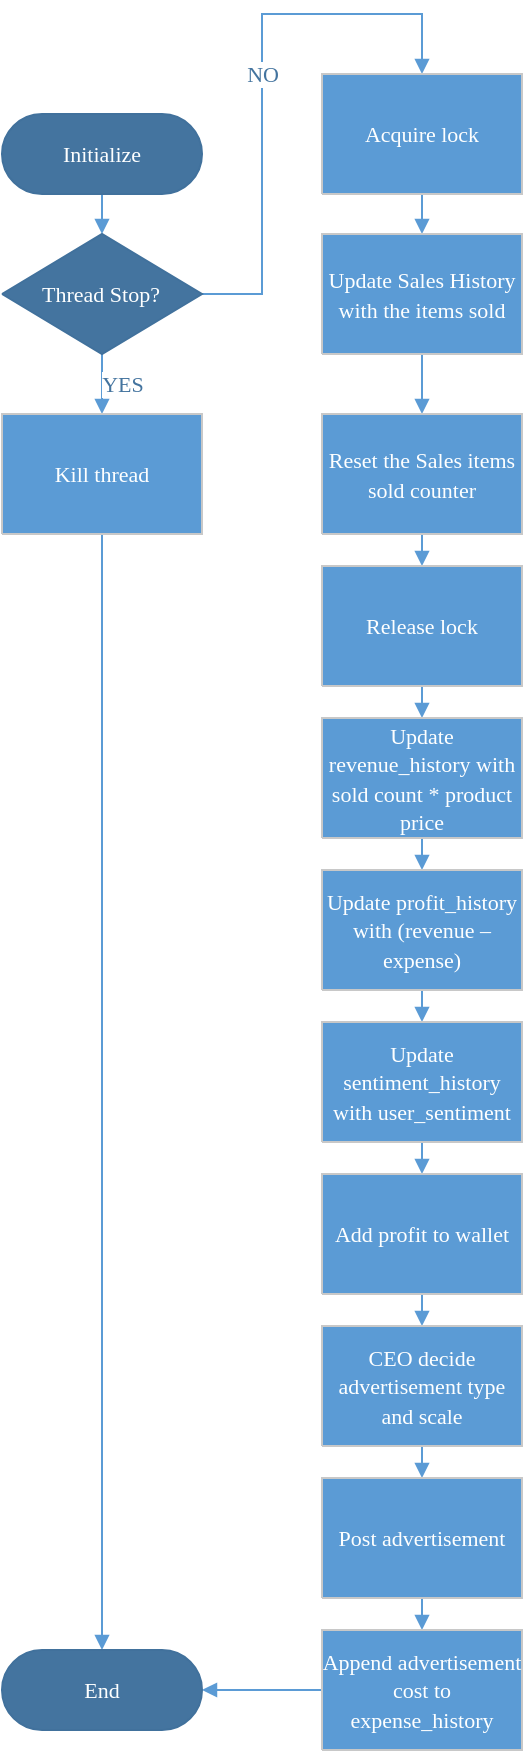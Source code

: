 <mxfile version="12.1.8" type="device" pages="5"><diagram name="Seller" id="Seller"><mxGraphModel dx="868" dy="433" grid="1" gridSize="10" guides="1" tooltips="1" connect="1" arrows="1" fold="1" page="1" pageScale="1" pageWidth="850" pageHeight="1100" math="0" shadow="0"><root><mxCell id="0"/><mxCell id="1" parent="0"/><mxCell id="19" style="vsdxID=113;edgeStyle=none;startArrow=none;endArrow=block;startSize=5;endSize=5;strokeColor=#5b9bd5;spacingTop=0;spacingBottom=0;spacingLeft=0;spacingRight=0;verticalAlign=middle;html=1;labelBackgroundColor=#ffffff;rounded=0;exitX=0.5;exitY=1;exitDx=0;exitDy=0;exitPerimeter=0;entryX=0.5;entryY=0;entryDx=0;entryDy=0;entryPerimeter=0;" parent="1" source="18" target="7" edge="1"><mxGeometry relative="1" as="geometry"><mxPoint x="10" as="offset"/><Array as="points"/></mxGeometry></mxCell><mxCell id="20" value="&lt;font style=&quot;font-size:11px;font-family:Calibri;color:#44749f;direction:ltr;letter-spacing:0px;line-height:120%;opacity:1&quot;&gt;YES&lt;br/&gt;&lt;/font&gt;" style="vsdxID=112;edgeStyle=none;startArrow=none;endArrow=block;startSize=5;endSize=5;strokeColor=#5b9bd5;spacingTop=0;spacingBottom=0;spacingLeft=0;spacingRight=0;verticalAlign=middle;html=1;labelBackgroundColor=#ffffff;rounded=0;align=center;exitX=0.5;exitY=1;exitDx=0;exitDy=0;exitPerimeter=0;entryX=0.5;entryY=0;entryDx=0;entryDy=0;entryPerimeter=0;" parent="1" source="3" target="18" edge="1"><mxGeometry relative="1" as="geometry"><mxPoint x="10" as="offset"/><Array as="points"/></mxGeometry></mxCell><mxCell id="21" value="&lt;font style=&quot;font-size:11px;font-family:Calibri;color:#44749f;direction:ltr;letter-spacing:0px;line-height:120%;opacity:1&quot;&gt;NO&lt;br/&gt;&lt;/font&gt;" style="vsdxID=110;edgeStyle=none;startArrow=none;endArrow=block;startSize=5;endSize=5;strokeColor=#5b9bd5;spacingTop=0;spacingBottom=0;spacingLeft=0;spacingRight=0;verticalAlign=middle;html=1;labelBackgroundColor=#ffffff;rounded=0;align=center;exitX=1;exitY=0.5;exitDx=0;exitDy=0;exitPerimeter=0;entryX=0.5;entryY=0;entryDx=0;entryDy=0;entryPerimeter=0;" parent="1" source="3" target="9" edge="1"><mxGeometry relative="1" as="geometry"><mxPoint as="offset"/><Array as="points"><mxPoint x="234" y="250"/><mxPoint x="234" y="110"/><mxPoint x="314" y="110"/></Array></mxGeometry></mxCell><mxCell id="22" style="vsdxID=108;edgeStyle=none;startArrow=none;endArrow=block;startSize=5;endSize=5;strokeColor=#5b9bd5;spacingTop=0;spacingBottom=0;spacingLeft=0;spacingRight=0;verticalAlign=middle;html=1;labelBackgroundColor=#ffffff;rounded=0;exitX=0;exitY=0.5;exitDx=0;exitDy=0;exitPerimeter=0;entryX=1;entryY=0.5;entryDx=0;entryDy=0;entryPerimeter=0;" parent="1" source="17" target="7" edge="1"><mxGeometry relative="1" as="geometry"><mxPoint as="offset"/><Array as="points"/></mxGeometry></mxCell><mxCell id="23" style="vsdxID=107;edgeStyle=none;startArrow=none;endArrow=block;startSize=5;endSize=5;strokeColor=#5b9bd5;spacingTop=0;spacingBottom=0;spacingLeft=0;spacingRight=0;verticalAlign=middle;html=1;labelBackgroundColor=#ffffff;rounded=0;exitX=0.5;exitY=1;exitDx=0;exitDy=0;exitPerimeter=0;entryX=0.5;entryY=0;entryDx=0;entryDy=0;entryPerimeter=0;" parent="1" source="9" target="6" edge="1"><mxGeometry relative="1" as="geometry"><mxPoint x="10" as="offset"/><Array as="points"/></mxGeometry></mxCell><mxCell id="24" style="vsdxID=106;edgeStyle=none;startArrow=none;endArrow=block;startSize=5;endSize=5;strokeColor=#5b9bd5;spacingTop=0;spacingBottom=0;spacingLeft=0;spacingRight=0;verticalAlign=middle;html=1;labelBackgroundColor=#ffffff;rounded=0;exitX=0.5;exitY=1;exitDx=0;exitDy=0;exitPerimeter=0;entryX=0.5;entryY=0;entryDx=0;entryDy=0;entryPerimeter=0;" parent="1" source="16" target="17" edge="1"><mxGeometry relative="1" as="geometry"><mxPoint x="10" as="offset"/><Array as="points"/></mxGeometry></mxCell><mxCell id="25" style="vsdxID=105;edgeStyle=none;startArrow=none;endArrow=block;startSize=5;endSize=5;strokeColor=#5b9bd5;spacingTop=0;spacingBottom=0;spacingLeft=0;spacingRight=0;verticalAlign=middle;html=1;labelBackgroundColor=#ffffff;rounded=0;exitX=0.5;exitY=1;exitDx=0;exitDy=0;exitPerimeter=0;entryX=0.5;entryY=0;entryDx=0;entryDy=0;entryPerimeter=0;" parent="1" source="15" target="16" edge="1"><mxGeometry relative="1" as="geometry"><mxPoint x="10" as="offset"/><Array as="points"/></mxGeometry></mxCell><mxCell id="26" style="vsdxID=104;edgeStyle=none;startArrow=none;endArrow=block;startSize=5;endSize=5;strokeColor=#5b9bd5;spacingTop=0;spacingBottom=0;spacingLeft=0;spacingRight=0;verticalAlign=middle;html=1;labelBackgroundColor=#ffffff;rounded=0;exitX=0.5;exitY=1;exitDx=0;exitDy=0;exitPerimeter=0;entryX=0.5;entryY=0;entryDx=0;entryDy=0;entryPerimeter=0;" parent="1" source="14" target="15" edge="1"><mxGeometry relative="1" as="geometry"><mxPoint x="10" as="offset"/><Array as="points"/></mxGeometry></mxCell><mxCell id="27" style="vsdxID=103;edgeStyle=none;startArrow=none;endArrow=block;startSize=5;endSize=5;strokeColor=#5b9bd5;spacingTop=0;spacingBottom=0;spacingLeft=0;spacingRight=0;verticalAlign=middle;html=1;labelBackgroundColor=#ffffff;rounded=0;exitX=0.5;exitY=1;exitDx=0;exitDy=0;exitPerimeter=0;entryX=0.5;entryY=0;entryDx=0;entryDy=0;entryPerimeter=0;" parent="1" source="13" target="14" edge="1"><mxGeometry relative="1" as="geometry"><mxPoint x="10" as="offset"/><Array as="points"/></mxGeometry></mxCell><mxCell id="28" style="vsdxID=102;edgeStyle=none;startArrow=none;endArrow=block;startSize=5;endSize=5;strokeColor=#5b9bd5;spacingTop=0;spacingBottom=0;spacingLeft=0;spacingRight=0;verticalAlign=middle;html=1;labelBackgroundColor=#ffffff;rounded=0;exitX=0.5;exitY=1;exitDx=0;exitDy=0;exitPerimeter=0;entryX=0.5;entryY=0;entryDx=0;entryDy=0;entryPerimeter=0;" parent="1" source="12" target="13" edge="1"><mxGeometry relative="1" as="geometry"><mxPoint x="10" as="offset"/><Array as="points"/></mxGeometry></mxCell><mxCell id="29" style="vsdxID=9;edgeStyle=none;startArrow=none;endArrow=block;startSize=5;endSize=5;strokeColor=#5b9bd5;spacingTop=0;spacingBottom=0;spacingLeft=0;spacingRight=0;verticalAlign=middle;html=1;labelBackgroundColor=#ffffff;rounded=0;exitX=0.5;exitY=1;exitDx=0;exitDy=0;exitPerimeter=0;entryX=0.5;entryY=0;entryDx=0;entryDy=0;entryPerimeter=0;" parent="1" source="5" target="3" edge="1"><mxGeometry relative="1" as="geometry"><mxPoint x="10" as="offset"/><Array as="points"/></mxGeometry></mxCell><mxCell id="30" style="vsdxID=11;edgeStyle=none;startArrow=none;endArrow=block;startSize=5;endSize=5;strokeColor=#5b9bd5;spacingTop=0;spacingBottom=0;spacingLeft=0;spacingRight=0;verticalAlign=middle;html=1;labelBackgroundColor=#ffffff;rounded=0;exitX=0.5;exitY=1;exitDx=0;exitDy=0;exitPerimeter=0;entryX=0.5;entryY=0;entryDx=0;entryDy=0;entryPerimeter=0;" parent="1" source="6" target="8" edge="1"><mxGeometry relative="1" as="geometry"><mxPoint x="10" as="offset"/><Array as="points"/></mxGeometry></mxCell><mxCell id="31" style="vsdxID=99;edgeStyle=none;startArrow=none;endArrow=block;startSize=5;endSize=5;strokeColor=#5b9bd5;spacingTop=0;spacingBottom=0;spacingLeft=0;spacingRight=0;verticalAlign=middle;html=1;labelBackgroundColor=#ffffff;rounded=0;exitX=0.5;exitY=1;exitDx=0;exitDy=0;exitPerimeter=0;entryX=0.5;entryY=0;entryDx=0;entryDy=0;entryPerimeter=0;" parent="1" source="8" target="10" edge="1"><mxGeometry relative="1" as="geometry"><mxPoint x="10" as="offset"/><Array as="points"/></mxGeometry></mxCell><mxCell id="32" style="vsdxID=100;edgeStyle=none;startArrow=none;endArrow=block;startSize=5;endSize=5;strokeColor=#5b9bd5;spacingTop=0;spacingBottom=0;spacingLeft=0;spacingRight=0;verticalAlign=middle;html=1;labelBackgroundColor=#ffffff;rounded=0;exitX=0.5;exitY=1;exitDx=0;exitDy=0;exitPerimeter=0;entryX=0.5;entryY=0;entryDx=0;entryDy=0;entryPerimeter=0;" parent="1" source="10" target="11" edge="1"><mxGeometry relative="1" as="geometry"><mxPoint x="10" as="offset"/><Array as="points"/></mxGeometry></mxCell><mxCell id="33" style="vsdxID=101;edgeStyle=none;startArrow=none;endArrow=block;startSize=5;endSize=5;strokeColor=#5b9bd5;spacingTop=0;spacingBottom=0;spacingLeft=0;spacingRight=0;verticalAlign=middle;html=1;labelBackgroundColor=#ffffff;rounded=0;exitX=0.5;exitY=1;exitDx=0;exitDy=0;exitPerimeter=0;entryX=0.5;entryY=0;entryDx=0;entryDy=0;entryPerimeter=0;" parent="1" source="11" target="12" edge="1"><mxGeometry relative="1" as="geometry"><mxPoint x="10" as="offset"/><Array as="points"/></mxGeometry></mxCell><mxCell id="2" value="Flowchart" parent="0"/><mxCell id="3" style="vsdxID=3;fillColor=#44749f;gradientColor=none;shape=stencil(UzV2Ls5ILEhVNTIoLinKz04tz0wpyVA1dlE1MsrMy0gtyiwBslSNXVWNndPyi1LTi/JL81Ig/IJEkEoQKze/DGRCBUSfAUiHkUElhGcK4bpBVOZk5iGpNEVVikeloQHZpsK0YlWLz1QgA+HFtMycHEgIIcujBwlQCBKcxq4A);strokeColor=#41719c;spacingTop=-1;spacingBottom=-1;spacingLeft=-1;spacingRight=-1;labelBackgroundColor=none;rounded=0;html=1;whiteSpace=wrap;" parent="2" vertex="1"><mxGeometry x="104" y="220" width="100" height="60" as="geometry"/></mxCell><mxCell id="4" value="&lt;font style=&quot;font-size:11px;font-family:Calibri;color:#feffff;direction:ltr;letter-spacing:0px;line-height:120%;opacity:1&quot;&gt;Thread Stop? &lt;br/&gt;&lt;/font&gt;" style="text;vsdxID=3;fillColor=none;gradientColor=none;strokeColor=none;spacingTop=-1;spacingBottom=-1;spacingLeft=-1;spacingRight=-1;labelBackgroundColor=none;rounded=0;html=1;whiteSpace=wrap;verticalAlign=middle;align=center;;html=1;" parent="3" vertex="1"><mxGeometry x="8.33" y="7.5" width="83.33" height="45" as="geometry"/></mxCell><mxCell id="5" value="&lt;font style=&quot;font-size:11px;font-family:Calibri;color:#feffff;direction:ltr;letter-spacing:0px;line-height:120%;opacity:1&quot;&gt;Initialize&lt;br/&gt;&lt;/font&gt;" style="verticalAlign=middle;align=center;vsdxID=4;fillColor=#44749f;gradientColor=none;shape=stencil(tVLRDsIgDPwaHkkQYuL7nP9BXLc1IiwF3fb3Qphxm9MHE996ves1R2Gq8K3ugEnhA7kL9FiFlqkjkxJtC4QhVkyVTBW1I2jI3WyVcaeTMlVXd08OQ56TIo1IMWa4ExmfstagnWkPX7WazpGjlS9N4v2Et62eJNcDek4u6IDOLjijqQEel/Da6GZB+R6ge2tvRpBbe38J8OHd/hIhFq/z1WhMvv6cX587tvJXUeUD);strokeColor=#41719c;spacingTop=-1;spacingBottom=-1;spacingLeft=-1;spacingRight=-1;labelBackgroundColor=none;rounded=0;html=1;whiteSpace=wrap;" parent="2" vertex="1"><mxGeometry x="104" y="160" width="100" height="40" as="geometry"/></mxCell><mxCell id="6" value="&lt;font style=&quot;font-size:11px;font-family:Calibri;color:#feffff;direction:ltr;letter-spacing:0px;line-height:120%;opacity:1&quot;&gt;Update Sales History with the items sold &lt;br/&gt;&lt;/font&gt;" style="verticalAlign=middle;align=center;vsdxID=7;fillColor=#5b9bd5;gradientColor=none;shape=stencil(nZBLDoAgDERP0z3SIyjew0SURgSD+Lu9kMZoXLhwN9O+tukAlrNpJg1SzDH4QW/URgNYgZTkjA4UkwJUgGXng+6DX1zLfmoymdXo17xh5zmRJ6Q42BWCfc2oJfdAr+Yv+AP9Cb7OJ3H/2JG1HNGz/84klThPVCc=);strokeColor=#c8c8c8;spacingTop=-1;spacingBottom=-1;spacingLeft=-1;spacingRight=-1;labelBackgroundColor=none;rounded=0;html=1;whiteSpace=wrap;" parent="2" vertex="1"><mxGeometry x="264" y="220" width="100" height="60" as="geometry"/></mxCell><mxCell id="7" value="&lt;font style=&quot;font-size:11px;font-family:Calibri;color:#feffff;direction:ltr;letter-spacing:0px;line-height:120%;opacity:1&quot;&gt;End&lt;br/&gt;&lt;/font&gt;" style="verticalAlign=middle;align=center;vsdxID=8;fillColor=#44749f;gradientColor=none;shape=stencil(tVLRDsIgDPwaHkkQYuL7nP9BXLc1IiwF3fb3Qphxm9MHE996ves1R2Gq8K3ugEnhA7kL9FiFlqkjkxJtC4QhVkyVTBW1I2jI3WyVcaeTMlVXd08OQ56TIo1IMWa4ExmfstagnWkPX7WazpGjlS9N4v2Et62eJNcDek4u6IDOLjijqQEel/Da6GZB+R6ge2tvRpBbe38J8OHd/hIhFq/z1WhMvv6cX587tvJXUeUD);strokeColor=#41719c;spacingTop=-1;spacingBottom=-1;spacingLeft=-1;spacingRight=-1;labelBackgroundColor=none;rounded=0;html=1;whiteSpace=wrap;" parent="2" vertex="1"><mxGeometry x="104" y="928" width="100" height="40" as="geometry"/></mxCell><mxCell id="8" value="&lt;font style=&quot;font-size:11px;font-family:Calibri;color:#feffff;direction:ltr;letter-spacing:0px;line-height:120%;opacity:1&quot;&gt;Reset the  Sales items sold counter&lt;br/&gt;&lt;/font&gt;" style="verticalAlign=middle;align=center;vsdxID=87;fillColor=#5b9bd5;gradientColor=none;shape=stencil(nZBLDoAgDERP0z3SIyjew0SURgSD+Lu9kMZoXLhwN9O+tukAlrNpJg1SzDH4QW/URgNYgZTkjA4UkwJUgGXng+6DX1zLfmoymdXo17xh5zmRJ6Q42BWCfc2oJfdAr+Yv+AP9Cb7OJ3H/2JG1HNGz/84klThPVCc=);strokeColor=#c8c8c8;spacingTop=-1;spacingBottom=-1;spacingLeft=-1;spacingRight=-1;labelBackgroundColor=none;rounded=0;html=1;whiteSpace=wrap;" parent="2" vertex="1"><mxGeometry x="264" y="310" width="100" height="60" as="geometry"/></mxCell><mxCell id="9" value="&lt;font style=&quot;font-size:11px;font-family:Calibri;color:#feffff;direction:ltr;letter-spacing:0px;line-height:120%;opacity:1&quot;&gt;Acquire lock&lt;br/&gt;&lt;/font&gt;" style="verticalAlign=middle;align=center;vsdxID=89;fillColor=#5b9bd5;gradientColor=none;shape=stencil(nZBLDoAgDERP0z3SIyjew0SURgSD+Lu9kMZoXLhwN9O+tukAlrNpJg1SzDH4QW/URgNYgZTkjA4UkwJUgGXng+6DX1zLfmoymdXo17xh5zmRJ6Q42BWCfc2oJfdAr+Yv+AP9Cb7OJ3H/2JG1HNGz/84klThPVCc=);strokeColor=#c8c8c8;spacingTop=-1;spacingBottom=-1;spacingLeft=-1;spacingRight=-1;labelBackgroundColor=none;rounded=0;html=1;whiteSpace=wrap;" parent="2" vertex="1"><mxGeometry x="264" y="140" width="100" height="60" as="geometry"/></mxCell><mxCell id="10" value="&lt;font style=&quot;font-size:11px;font-family:Calibri;color:#feffff;direction:ltr;letter-spacing:0px;line-height:120%;opacity:1&quot;&gt;Release lock&lt;br/&gt;&lt;/font&gt;" style="verticalAlign=middle;align=center;vsdxID=90;fillColor=#5b9bd5;gradientColor=none;shape=stencil(nZBLDoAgDERP0z3SIyjew0SURgSD+Lu9kMZoXLhwN9O+tukAlrNpJg1SzDH4QW/URgNYgZTkjA4UkwJUgGXng+6DX1zLfmoymdXo17xh5zmRJ6Q42BWCfc2oJfdAr+Yv+AP9Cb7OJ3H/2JG1HNGz/84klThPVCc=);strokeColor=#c8c8c8;spacingTop=-1;spacingBottom=-1;spacingLeft=-1;spacingRight=-1;labelBackgroundColor=none;rounded=0;html=1;whiteSpace=wrap;" parent="2" vertex="1"><mxGeometry x="264" y="386" width="100" height="60" as="geometry"/></mxCell><mxCell id="11" value="&lt;font style=&quot;font-size:11px;font-family:Calibri;color:#feffff;direction:ltr;letter-spacing:0px;line-height:120%;opacity:1&quot;&gt;Update revenue_history with sold count * product price&lt;br/&gt;&lt;/font&gt;" style="verticalAlign=middle;align=center;vsdxID=91;fillColor=#5b9bd5;gradientColor=none;shape=stencil(nZBLDoAgDERP0z3SIyjew0SURgSD+Lu9kMZoXLhwN9O+tukAlrNpJg1SzDH4QW/URgNYgZTkjA4UkwJUgGXng+6DX1zLfmoymdXo17xh5zmRJ6Q42BWCfc2oJfdAr+Yv+AP9Cb7OJ3H/2JG1HNGz/84klThPVCc=);strokeColor=#c8c8c8;spacingTop=-1;spacingBottom=-1;spacingLeft=-1;spacingRight=-1;labelBackgroundColor=none;rounded=0;html=1;whiteSpace=wrap;" parent="2" vertex="1"><mxGeometry x="264" y="462" width="100" height="60" as="geometry"/></mxCell><mxCell id="12" value="&lt;font style=&quot;font-size:11px;font-family:Calibri;color:#feffff;direction:ltr;letter-spacing:0px;line-height:120%;opacity:1&quot;&gt;Update profit_history with (revenue – expense)&lt;br/&gt;&lt;/font&gt;" style="verticalAlign=middle;align=center;vsdxID=92;fillColor=#5b9bd5;gradientColor=none;shape=stencil(nZBLDoAgDERP0z3SIyjew0SURgSD+Lu9kMZoXLhwN9O+tukAlrNpJg1SzDH4QW/URgNYgZTkjA4UkwJUgGXng+6DX1zLfmoymdXo17xh5zmRJ6Q42BWCfc2oJfdAr+Yv+AP9Cb7OJ3H/2JG1HNGz/84klThPVCc=);strokeColor=#c8c8c8;spacingTop=-1;spacingBottom=-1;spacingLeft=-1;spacingRight=-1;labelBackgroundColor=none;rounded=0;html=1;whiteSpace=wrap;" parent="2" vertex="1"><mxGeometry x="264" y="538" width="100" height="60" as="geometry"/></mxCell><mxCell id="13" value="&lt;font style=&quot;font-size:11px;font-family:Calibri;color:#feffff;direction:ltr;letter-spacing:0px;line-height:120%;opacity:1&quot;&gt;Update sentiment_history with user_sentiment&lt;br/&gt;&lt;/font&gt;" style="verticalAlign=middle;align=center;vsdxID=93;fillColor=#5b9bd5;gradientColor=none;shape=stencil(nZBLDoAgDERP0z3SIyjew0SURgSD+Lu9kMZoXLhwN9O+tukAlrNpJg1SzDH4QW/URgNYgZTkjA4UkwJUgGXng+6DX1zLfmoymdXo17xh5zmRJ6Q42BWCfc2oJfdAr+Yv+AP9Cb7OJ3H/2JG1HNGz/84klThPVCc=);strokeColor=#c8c8c8;spacingTop=-1;spacingBottom=-1;spacingLeft=-1;spacingRight=-1;labelBackgroundColor=none;rounded=0;html=1;whiteSpace=wrap;" parent="2" vertex="1"><mxGeometry x="264" y="614" width="100" height="60" as="geometry"/></mxCell><mxCell id="14" value="&lt;font style=&quot;font-size:11px;font-family:Calibri;color:#feffff;direction:ltr;letter-spacing:0px;line-height:120%;opacity:1&quot;&gt;Add profit to wallet&lt;br/&gt;&lt;/font&gt;" style="verticalAlign=middle;align=center;vsdxID=95;fillColor=#5b9bd5;gradientColor=none;shape=stencil(nZBLDoAgDERP0z3SIyjew0SURgSD+Lu9kMZoXLhwN9O+tukAlrNpJg1SzDH4QW/URgNYgZTkjA4UkwJUgGXng+6DX1zLfmoymdXo17xh5zmRJ6Q42BWCfc2oJfdAr+Yv+AP9Cb7OJ3H/2JG1HNGz/84klThPVCc=);strokeColor=#c8c8c8;spacingTop=-1;spacingBottom=-1;spacingLeft=-1;spacingRight=-1;labelBackgroundColor=none;rounded=0;html=1;whiteSpace=wrap;" parent="2" vertex="1"><mxGeometry x="264" y="690" width="100" height="60" as="geometry"/></mxCell><mxCell id="15" value="&lt;font style=&quot;font-size:11px;font-family:Calibri;color:#feffff;direction:ltr;letter-spacing:0px;line-height:120%;opacity:1&quot;&gt;CEO decide advertisement type and scale&lt;br/&gt;&lt;/font&gt;" style="verticalAlign=middle;align=center;vsdxID=96;fillColor=#5b9bd5;gradientColor=none;shape=stencil(nZBLDoAgDERP0z3SIyjew0SURgSD+Lu9kMZoXLhwN9O+tukAlrNpJg1SzDH4QW/URgNYgZTkjA4UkwJUgGXng+6DX1zLfmoymdXo17xh5zmRJ6Q42BWCfc2oJfdAr+Yv+AP9Cb7OJ3H/2JG1HNGz/84klThPVCc=);strokeColor=#c8c8c8;spacingTop=-1;spacingBottom=-1;spacingLeft=-1;spacingRight=-1;labelBackgroundColor=none;rounded=0;html=1;whiteSpace=wrap;" parent="2" vertex="1"><mxGeometry x="264" y="766" width="100" height="60" as="geometry"/></mxCell><mxCell id="16" value="&lt;font style=&quot;font-size:11px;font-family:Calibri;color:#feffff;direction:ltr;letter-spacing:0px;line-height:120%;opacity:1&quot;&gt;Post advertisement&lt;br/&gt;&lt;/font&gt;" style="verticalAlign=middle;align=center;vsdxID=97;fillColor=#5b9bd5;gradientColor=none;shape=stencil(nZBLDoAgDERP0z3SIyjew0SURgSD+Lu9kMZoXLhwN9O+tukAlrNpJg1SzDH4QW/URgNYgZTkjA4UkwJUgGXng+6DX1zLfmoymdXo17xh5zmRJ6Q42BWCfc2oJfdAr+Yv+AP9Cb7OJ3H/2JG1HNGz/84klThPVCc=);strokeColor=#c8c8c8;spacingTop=-1;spacingBottom=-1;spacingLeft=-1;spacingRight=-1;labelBackgroundColor=none;rounded=0;html=1;whiteSpace=wrap;" parent="2" vertex="1"><mxGeometry x="264" y="842" width="100" height="60" as="geometry"/></mxCell><mxCell id="17" value="&lt;font style=&quot;font-size:11px;font-family:Calibri;color:#feffff;direction:ltr;letter-spacing:0px;line-height:120%;opacity:1&quot;&gt;Append advertisement cost to expense_history&lt;br/&gt;&lt;/font&gt;" style="verticalAlign=middle;align=center;vsdxID=98;fillColor=#5b9bd5;gradientColor=none;shape=stencil(nZBLDoAgDERP0z3SIyjew0SURgSD+Lu9kMZoXLhwN9O+tukAlrNpJg1SzDH4QW/URgNYgZTkjA4UkwJUgGXng+6DX1zLfmoymdXo17xh5zmRJ6Q42BWCfc2oJfdAr+Yv+AP9Cb7OJ3H/2JG1HNGz/84klThPVCc=);strokeColor=#c8c8c8;spacingTop=-1;spacingBottom=-1;spacingLeft=-1;spacingRight=-1;labelBackgroundColor=none;rounded=0;html=1;whiteSpace=wrap;" parent="2" vertex="1"><mxGeometry x="264" y="918" width="100" height="60" as="geometry"/></mxCell><mxCell id="18" value="&lt;font style=&quot;font-size:11px;font-family:Calibri;color:#feffff;direction:ltr;letter-spacing:0px;line-height:120%;opacity:1&quot;&gt;Kill thread&lt;br/&gt;&lt;/font&gt;" style="verticalAlign=middle;align=center;vsdxID=111;fillColor=#5b9bd5;gradientColor=none;shape=stencil(nZBLDoAgDERP0z3SIyjew0SURgSD+Lu9kMZoXLhwN9O+tukAlrNpJg1SzDH4QW/URgNYgZTkjA4UkwJUgGXng+6DX1zLfmoymdXo17xh5zmRJ6Q42BWCfc2oJfdAr+Yv+AP9Cb7OJ3H/2JG1HNGz/84klThPVCc=);strokeColor=#c8c8c8;spacingTop=-1;spacingBottom=-1;spacingLeft=-1;spacingRight=-1;labelBackgroundColor=none;rounded=0;html=1;whiteSpace=wrap;" parent="2" vertex="1"><mxGeometry x="104" y="310" width="100" height="60" as="geometry"/></mxCell></root></mxGraphModel></diagram><diagram name="Subprocess" id="Subprocess"><mxGraphModel dx="868" dy="433" grid="1" gridSize="10" guides="1" tooltips="1" connect="1" arrows="1" fold="1" page="1" pageScale="1" pageWidth="850" pageHeight="1100" math="0" shadow="0"><root><mxCell id="0"/><mxCell id="1" parent="0"/><mxCell id="2" value="Flowchart" parent="0"/></root></mxGraphModel></diagram><diagram name="Customer" id="Customer"><mxGraphModel dx="868" dy="433" grid="1" gridSize="10" guides="1" tooltips="1" connect="1" arrows="1" fold="1" page="1" pageScale="1" pageWidth="850" pageHeight="1100" math="0" shadow="0"><root><mxCell id="0"/><mxCell id="1" parent="0"/><mxCell id="3" style="vsdxID=1;fillColor=#44749f;gradientColor=none;shape=stencil(UzV2Ls5ILEhVNTIoLinKz04tz0wpyVA1dlE1MsrMy0gtyiwBslSNXVWNndPyi1LTi/JL81Ig/IJEkEoQKze/DGRCBUSfAUiHkUElhGcK4bpBVOZk5iGpNEVVikeloQHZpsK0YlWLz1QgA+HFtMycHEgIIcujBwlQCBKcxq4A);strokeColor=#41719c;spacingTop=-1;spacingBottom=-1;spacingLeft=-1;spacingRight=-1;labelBackgroundColor=none;rounded=0;html=1;whiteSpace=wrap;" parent="1" vertex="1"><mxGeometry x="440" y="260" width="100" height="60" as="geometry"/></mxCell><mxCell id="4" value="&lt;font style=&quot;font-size:11px;font-family:Calibri;color:#feffff;direction:ltr;letter-spacing:0px;line-height:120%;opacity:1&quot;&gt;Thread Stop? &lt;br/&gt;&lt;/font&gt;" style="text;vsdxID=1;fillColor=none;gradientColor=none;strokeColor=none;spacingTop=-1;spacingBottom=-1;spacingLeft=-1;spacingRight=-1;labelBackgroundColor=none;rounded=0;html=1;whiteSpace=wrap;verticalAlign=middle;align=center;;html=1;" parent="3" vertex="1"><mxGeometry x="8.33" y="7.5" width="83.33" height="45" as="geometry"/></mxCell><mxCell id="5" value="&lt;font style=&quot;font-size:11px;font-family:Calibri;color:#feffff;direction:ltr;letter-spacing:0px;line-height:120%;opacity:1&quot;&gt;Initialize&lt;br/&gt;&lt;/font&gt;" style="verticalAlign=middle;align=center;vsdxID=2;fillColor=#44749f;gradientColor=none;shape=stencil(tVLRDsIgDPwaHkkQYuL7nP9BXLc1IiwF3fb3Qphxm9MHE996ves1R2Gq8K3ugEnhA7kL9FiFlqkjkxJtC4QhVkyVTBW1I2jI3WyVcaeTMlVXd08OQ56TIo1IMWa4ExmfstagnWkPX7WazpGjlS9N4v2Et62eJNcDek4u6IDOLjijqQEel/Da6GZB+R6ge2tvRpBbe38J8OHd/hIhFq/z1WhMvv6cX587tvJXUeUD);strokeColor=#41719c;spacingTop=-1;spacingBottom=-1;spacingLeft=-1;spacingRight=-1;labelBackgroundColor=none;rounded=0;html=1;whiteSpace=wrap;" parent="1" vertex="1"><mxGeometry x="440" y="112" width="100" height="40" as="geometry"/></mxCell><mxCell id="6" value="&lt;font style=&quot;font-size:11px;font-family:Calibri;color:#feffff;direction:ltr;letter-spacing:0px;line-height:120%;opacity:1&quot;&gt;GET LATEST 100 TWEETS FOR THAT PRODUCT&lt;br/&gt;&lt;/font&gt;" style="verticalAlign=middle;align=center;vsdxID=3;fillColor=#5b9bd5;gradientColor=none;shape=stencil(nZBLDoAgDERP0z3SIyjew0SURgSD+Lu9kMZoXLhwN9O+tukAlrNpJg1SzDH4QW/URgNYgZTkjA4UkwJUgGXng+6DX1zLfmoymdXo17xh5zmRJ6Q42BWCfc2oJfdAr+Yv+AP9Cb7OJ3H/2JG1HNGz/84klThPVCc=);strokeColor=#c8c8c8;spacingTop=-1;spacingBottom=-1;spacingLeft=-1;spacingRight=-1;labelBackgroundColor=none;rounded=0;html=1;whiteSpace=wrap;" parent="1" vertex="1"><mxGeometry x="621" y="440" width="138" height="82" as="geometry"/></mxCell><mxCell id="7" value="&lt;font style=&quot;font-size:11px;font-family:Calibri;color:#feffff;direction:ltr;letter-spacing:0px;line-height:120%;opacity:1&quot;&gt;End&lt;br/&gt;&lt;/font&gt;" style="verticalAlign=middle;align=center;vsdxID=4;fillColor=#44749f;gradientColor=none;shape=stencil(tVLRDsIgDPwaHkkQYuL7nP9BXLc1IiwF3fb3Qphxm9MHE996ves1R2Gq8K3ugEnhA7kL9FiFlqkjkxJtC4QhVkyVTBW1I2jI3WyVcaeTMlVXd08OQ56TIo1IMWa4ExmfstagnWkPX7WazpGjlS9N4v2Et62eJNcDek4u6IDOLjijqQEel/Da6GZB+R6ge2tvRpBbe38J8OHd/hIhFq/z1WhMvv6cX587tvJXUeUD);strokeColor=#41719c;spacingTop=-1;spacingBottom=-1;spacingLeft=-1;spacingRight=-1;labelBackgroundColor=none;rounded=0;html=1;whiteSpace=wrap;" parent="1" vertex="1"><mxGeometry x="440" y="2025" width="100" height="40" as="geometry"/></mxCell><mxCell id="8" value="&lt;font style=&quot;font-size:11px;font-family:Calibri;color:#feffff;direction:ltr;letter-spacing:0px;line-height:120%;opacity:1&quot;&gt;USER_SENTIMENT = 1&lt;br/&gt;&lt;/font&gt;" style="verticalAlign=middle;align=center;vsdxID=7;fillColor=#5b9bd5;gradientColor=none;shape=stencil(nZBLDoAgDERP0z3SIyjew0SURgSD+Lu9kMZoXLhwN9O+tukAlrNpJg1SzDH4QW/URgNYgZTkjA4UkwJUgGXng+6DX1zLfmoymdXo17xh5zmRJ6Q42BWCfc2oJfdAr+Yv+AP9Cb7OJ3H/2JG1HNGz/84klThPVCc=);strokeColor=#c8c8c8;spacingTop=-1;spacingBottom=-1;spacingLeft=-1;spacingRight=-1;labelBackgroundColor=none;rounded=0;html=1;whiteSpace=wrap;" parent="1" vertex="1"><mxGeometry x="625" y="658" width="130" height="60" as="geometry"/></mxCell><mxCell id="9" value="&lt;font style=&quot;font-size:11px;font-family:Calibri;color:#feffff;direction:ltr;letter-spacing:0px;line-height:120%;opacity:1&quot;&gt;Acquire lock&lt;br/&gt;&lt;/font&gt;" style="verticalAlign=middle;align=center;vsdxID=8;fillColor=#5b9bd5;gradientColor=none;shape=stencil(nZBLDoAgDERP0z3SIyjew0SURgSD+Lu9kMZoXLhwN9O+tukAlrNpJg1SzDH4QW/URgNYgZTkjA4UkwJUgGXng+6DX1zLfmoymdXo17xh5zmRJ6Q42BWCfc2oJfdAr+Yv+AP9Cb7OJ3H/2JG1HNGz/84klThPVCc=);strokeColor=#c8c8c8;spacingTop=-1;spacingBottom=-1;spacingLeft=-1;spacingRight=-1;labelBackgroundColor=none;rounded=0;html=1;whiteSpace=wrap;" parent="1" vertex="1"><mxGeometry x="640" y="260" width="100" height="60" as="geometry"/></mxCell><mxCell id="10" value="&lt;font style=&quot;font-size:11px;font-family:Calibri;color:#feffff;direction:ltr;letter-spacing:0px;line-height:120%;opacity:1&quot;&gt;Kill thread&lt;br/&gt;&lt;/font&gt;" style="verticalAlign=middle;align=center;vsdxID=27;fillColor=#5b9bd5;gradientColor=none;shape=stencil(nZBLDoAgDERP0z3SIyjew0SURgSD+Lu9kMZoXLhwN9O+tukAlrNpJg1SzDH4QW/URgNYgZTkjA4UkwJUgGXng+6DX1zLfmoymdXo17xh5zmRJ6Q42BWCfc2oJfdAr+Yv+AP9Cb7OJ3H/2JG1HNGz/84klThPVCc=);strokeColor=#c8c8c8;spacingTop=-1;spacingBottom=-1;spacingLeft=-1;spacingRight=-1;labelBackgroundColor=none;rounded=0;html=1;whiteSpace=wrap;" parent="1" vertex="1"><mxGeometry x="440" y="350" width="100" height="60" as="geometry"/></mxCell><mxCell id="11" style="vsdxID=31;fillColor=#44749f;gradientColor=none;shape=stencil(UzV2Ls5ILEhVNTIoLinKz04tz0wpyVA1dlE1MsrMy0gtyiwBslSNXVWNndPyi1LTi/JL81Ig/IJEkEoQKze/DGRCBUSfAUiHkUElhGcK4bpBVOZk5iGpNEVVikeloQHZpsK0YlWLz1QgA+HFtMycHEgIIcujBwlQCBKcxq4A);strokeColor=#41719c;spacingTop=-1;spacingBottom=-1;spacingLeft=-1;spacingRight=-1;labelBackgroundColor=none;rounded=0;html=1;whiteSpace=wrap;" parent="1" vertex="1"><mxGeometry x="613" y="763" width="154" height="60" as="geometry"/></mxCell><mxCell id="12" value="&lt;font style=&quot;font-size:11px;font-family:Calibri;color:#feffff;direction:ltr;letter-spacing:0px;line-height:120%;opacity:1&quot;&gt;USER_SENTIMENT&amp;gt;= USER_TOLERANCE&lt;br/&gt;&lt;/font&gt;" style="text;vsdxID=31;fillColor=none;gradientColor=none;strokeColor=none;spacingTop=-1;spacingBottom=-1;spacingLeft=-1;spacingRight=-1;labelBackgroundColor=none;rounded=0;html=1;whiteSpace=wrap;verticalAlign=middle;align=center;;html=1;" parent="11" vertex="1"><mxGeometry x="12.83" y="7.5" width="128.33" height="45" as="geometry"/></mxCell><mxCell id="13" style="vsdxID=32;fillColor=#44749f;gradientColor=none;shape=stencil(UzV2Ls5ILEhVNTIoLinKz04tz0wpyVA1dlE1MsrMy0gtyiwBslSNXVWNndPyi1LTi/JL81Ig/IJEkEoQKze/DGRCBUSfAUiHkUElhGcK4bpBVOZk5iGpNEVVikeloQHZpsK0YlWLz1QgA+HFtMycHEgIIcujBwlQCBKcxq4A);strokeColor=#41719c;spacingTop=-1;spacingBottom=-1;spacingLeft=-1;spacingRight=-1;labelBackgroundColor=none;rounded=0;html=1;whiteSpace=wrap;" parent="1" vertex="1"><mxGeometry x="600" y="886" width="179" height="77" as="geometry"/></mxCell><mxCell id="14" value="&lt;font style=&quot;font-size:11px;font-family:Calibri;color:#feffff;direction:ltr;letter-spacing:0px;line-height:120%;opacity:1&quot;&gt;PRODUCT IS IN OWNED SET&lt;/font&gt;&lt;font style=&quot;font-size:11px;font-family:Themed;color:#feffff;direction:ltr;letter-spacing:0px;line-height:120%;opacity:1&quot;&gt;&lt;br/&gt;&lt;/font&gt;" style="text;vsdxID=32;fillColor=none;gradientColor=none;strokeColor=none;spacingTop=-1;spacingBottom=-1;spacingLeft=-1;spacingRight=-1;labelBackgroundColor=none;rounded=0;html=1;whiteSpace=wrap;verticalAlign=middle;align=center;;html=1;" parent="13" vertex="1"><mxGeometry x="14.92" y="8.9" width="149.17" height="58.37" as="geometry"/></mxCell><mxCell id="15" style="vsdxID=39;fillColor=#44749f;gradientColor=none;shape=stencil(UzV2Ls5ILEhVNTIoLinKz04tz0wpyVA1dlE1MsrMy0gtyiwBslSNXVWNndPyi1LTi/JL81Ig/IJEkEoQKze/DGRCBUSfAUiHkUElhGcK4bpBVOZk5iGpNEVVikeloQHZpsK0YlWLz1QgA+HFtMycHEgIIcujBwlQCBKcxq4A);strokeColor=#41719c;spacingTop=-1;spacingBottom=-1;spacingLeft=-1;spacingRight=-1;labelBackgroundColor=none;rounded=0;html=1;whiteSpace=wrap;" parent="1" vertex="1"><mxGeometry x="640" y="552" width="100" height="60" as="geometry"/></mxCell><mxCell id="16" value="&lt;font style=&quot;font-size:11px;font-family:Calibri;color:#feffff;direction:ltr;letter-spacing:0px;line-height:120%;opacity:1&quot;&gt;NUMBER OF TWEETS == 0&lt;br/&gt;&lt;/font&gt;" style="text;vsdxID=39;fillColor=none;gradientColor=none;strokeColor=none;spacingTop=-1;spacingBottom=-1;spacingLeft=-1;spacingRight=-1;labelBackgroundColor=none;rounded=0;html=1;whiteSpace=wrap;verticalAlign=middle;align=center;;html=1;" parent="15" vertex="1"><mxGeometry x="8.33" y="7.5" width="83.33" height="45" as="geometry"/></mxCell><mxCell id="17" value="&lt;font style=&quot;font-size:11px;font-family:Calibri;color:#feffff;direction:ltr;letter-spacing:0px;line-height:120%;opacity:1&quot;&gt;USER_SENTIMENT= POSITIVE_TWEETS.MEAN&lt;br/&gt;&lt;/font&gt;" style="verticalAlign=middle;align=center;vsdxID=43;fillColor=#5b9bd5;gradientColor=none;shape=stencil(nZBLDoAgDERP0z3SIyjew0SURgSD+Lu9kMZoXLhwN9O+tukAlrNpJg1SzDH4QW/URgNYgZTkjA4UkwJUgGXng+6DX1zLfmoymdXo17xh5zmRJ6Q42BWCfc2oJfdAr+Yv+AP9Cb7OJ3H/2JG1HNGz/84klThPVCc=);strokeColor=#c8c8c8;spacingTop=-1;spacingBottom=-1;spacingLeft=-1;spacingRight=-1;labelBackgroundColor=none;rounded=0;html=1;whiteSpace=wrap;" parent="1" vertex="1"><mxGeometry x="800" y="552" width="100" height="60" as="geometry"/></mxCell><mxCell id="18" style="vsdxID=47;fillColor=#44749f;gradientColor=none;shape=stencil(UzV2Ls5ILEhVNTIoLinKz04tz0wpyVA1dlE1MsrMy0gtyiwBslSNXVWNndPyi1LTi/JL81Ig/IJEkEoQKze/DGRCBUSfAUiHkUElhGcK4bpBVOZk5iGpNEVVikeloQHZpsK0YlWLz1QgA+HFtMycHEgIIcujBwlQCBKcxq4A);strokeColor=#41719c;spacingTop=-1;spacingBottom=-1;spacingLeft=-1;spacingRight=-1;labelBackgroundColor=none;rounded=0;html=1;whiteSpace=wrap;" parent="1" vertex="1"><mxGeometry x="614" y="1027" width="152" height="91" as="geometry"/></mxCell><mxCell id="19" value="&lt;font style=&quot;font-size:11px;font-family:Calibri;color:#feffff;direction:ltr;letter-spacing:0px;line-height:120%;opacity:1&quot;&gt;RANDOM.RANDOM&amp;lt;0.2&lt;br/&gt;&lt;/font&gt;" style="text;vsdxID=47;fillColor=none;gradientColor=none;strokeColor=none;spacingTop=-1;spacingBottom=-1;spacingLeft=-1;spacingRight=-1;labelBackgroundColor=none;rounded=0;html=1;whiteSpace=wrap;verticalAlign=middle;align=center;;html=1;" parent="18" vertex="1"><mxGeometry x="12.67" y="11.2" width="126.67" height="68.4" as="geometry"/></mxCell><mxCell id="20" value="&lt;font style=&quot;font-size:11px;font-family:Calibri;color:#feffff;direction:ltr;letter-spacing:0px;line-height:120%;opacity:1&quot;&gt;BUY PRODUCT&lt;br/&gt;&lt;/font&gt;" style="verticalAlign=middle;align=center;vsdxID=49;fillColor=#5b9bd5;gradientColor=none;shape=stencil(nZBLDoAgDERP0z3SIyjew0SURgSD+Lu9kMZoXLhwN9O+tukAlrNpJg1SzDH4QW/URgNYgZTkjA4UkwJUgGXng+6DX1zLfmoymdXo17xh5zmRJ6Q42BWCfc2oJfdAr+Yv+AP9Cb7OJ3H/2JG1HNGz/84klThPVCc=);strokeColor=#c8c8c8;spacingTop=-1;spacingBottom=-1;spacingLeft=-1;spacingRight=-1;labelBackgroundColor=none;rounded=0;html=1;whiteSpace=wrap;" parent="1" vertex="1"><mxGeometry x="640" y="1179" width="100" height="60" as="geometry"/></mxCell><mxCell id="21" style="vsdxID=51;fillColor=#44749f;gradientColor=none;shape=stencil(UzV2Ls5ILEhVNTIoLinKz04tz0wpyVA1dlE1MsrMy0gtyiwBslSNXVWNndPyi1LTi/JL81Ig/IJEkEoQKze/DGRCBUSfAUiHkUElhGcK4bpBVOZk5iGpNEVVikeloQHZpsK0YlWLz1QgA+HFtMycHEgIIcujBwlQCBKcxq4A);strokeColor=#41719c;spacingTop=-1;spacingBottom=-1;spacingLeft=-1;spacingRight=-1;labelBackgroundColor=none;rounded=0;html=1;whiteSpace=wrap;" parent="1" vertex="1"><mxGeometry x="792" y="1026" width="154" height="92" as="geometry"/></mxCell><mxCell id="22" value="&lt;font style=&quot;font-size:11px;font-family:Calibri;color:#feffff;direction:ltr;letter-spacing:0px;line-height:120%;opacity:1&quot;&gt;RANDOM.RANDOM&amp;lt;0.01&lt;/font&gt;&lt;font style=&quot;font-size:11px;font-family:Themed;color:#feffff;direction:ltr;letter-spacing:0px;line-height:120%;opacity:1&quot;&gt;&lt;br/&gt;&lt;/font&gt;" style="text;vsdxID=51;fillColor=none;gradientColor=none;strokeColor=none;spacingTop=-1;spacingBottom=-1;spacingLeft=-1;spacingRight=-1;labelBackgroundColor=none;rounded=0;html=1;whiteSpace=wrap;verticalAlign=middle;align=center;;html=1;" parent="21" vertex="1"><mxGeometry x="12.83" y="11.15" width="128.33" height="69.3" as="geometry"/></mxCell><mxCell id="23" value="&lt;font style=&quot;font-size:11px;font-family:Calibri;color:#feffff;direction:ltr;letter-spacing:0px;line-height:120%;opacity:1&quot;&gt;CLEAR AD_SPACE&lt;br/&gt;&lt;/font&gt;" style="verticalAlign=middle;align=center;vsdxID=60;fillColor=#5b9bd5;gradientColor=none;shape=stencil(nZBLDoAgDERP0z3SIyjew0SURgSD+Lu9kMZoXLhwN9O+tukAlrNpJg1SzDH4QW/URgNYgZTkjA4UkwJUgGXng+6DX1zLfmoymdXo17xh5zmRJ6Q42BWCfc2oJfdAr+Yv+AP9Cb7OJ3H/2JG1HNGz/84klThPVCc=);strokeColor=#c8c8c8;spacingTop=-1;spacingBottom=-1;spacingLeft=-1;spacingRight=-1;labelBackgroundColor=none;rounded=0;html=1;whiteSpace=wrap;" parent="1" vertex="1"><mxGeometry x="640" y="1276" width="100" height="60" as="geometry"/></mxCell><mxCell id="24" style="vsdxID=64;fillColor=#44749f;gradientColor=none;shape=stencil(UzV2Ls5ILEhVNTIoLinKz04tz0wpyVA1dlE1MsrMy0gtyiwBslSNXVWNndPyi1LTi/JL81Ig/IJEkEoQKze/DGRCBUSfAUiHkUElhGcK4bpBVOZk5iGpNEVVikeloQHZpsK0YlWLz1QgA+HFtMycHEgIIcujBwlQCBKcxq4A);strokeColor=#41719c;spacingTop=-1;spacingBottom=-1;spacingLeft=-1;spacingRight=-1;labelBackgroundColor=none;rounded=0;html=1;whiteSpace=wrap;" parent="1" vertex="1"><mxGeometry x="621" y="1373" width="144" height="86" as="geometry"/></mxCell><mxCell id="25" value="&lt;font style=&quot;font-size:11px;font-family:Calibri;color:#feffff;direction:ltr;letter-spacing:0px;line-height:120%;opacity:1&quot;&gt;RANDOM.RANDOM&amp;lt;0.5&lt;br/&gt;&lt;/font&gt;" style="text;vsdxID=64;fillColor=none;gradientColor=none;strokeColor=none;spacingTop=-1;spacingBottom=-1;spacingLeft=-1;spacingRight=-1;labelBackgroundColor=none;rounded=0;html=1;whiteSpace=wrap;verticalAlign=middle;align=center;;html=1;" parent="24" vertex="1"><mxGeometry x="12" y="10.4" width="120" height="64.8" as="geometry"/></mxCell><mxCell id="26" style="vsdxID=66;fillColor=#44749f;gradientColor=none;shape=stencil(UzV2Ls5ILEhVNTIoLinKz04tz0wpyVA1dlE1MsrMy0gtyiwBslSNXVWNndPyi1LTi/JL81Ig/IJEkEoQKze/DGRCBUSfAUiHkUElhGcK4bpBVOZk5iGpNEVVikeloQHZpsK0YlWLz1QgA+HFtMycHEgIIcujBwlQCBKcxq4A);strokeColor=#41719c;spacingTop=-1;spacingBottom=-1;spacingLeft=-1;spacingRight=-1;labelBackgroundColor=none;rounded=0;html=1;whiteSpace=wrap;" parent="1" vertex="1"><mxGeometry x="621" y="1524" width="150" height="96" as="geometry"/></mxCell><mxCell id="27" value="&lt;font style=&quot;font-size:11px;font-family:Calibri;color:#feffff;direction:ltr;letter-spacing:0px;line-height:120%;opacity:1&quot;&gt;OWNED_PRODUCTS SET LENGTH&amp;gt;0&lt;br/&gt;&lt;/font&gt;" style="text;vsdxID=66;fillColor=none;gradientColor=none;strokeColor=none;spacingTop=-1;spacingBottom=-1;spacingLeft=-1;spacingRight=-1;labelBackgroundColor=none;rounded=0;html=1;whiteSpace=wrap;verticalAlign=middle;align=center;;html=1;" parent="26" vertex="1"><mxGeometry x="12.5" y="12" width="125" height="72" as="geometry"/></mxCell><mxCell id="28" value="&lt;font style=&quot;font-size:11px;font-family:Calibri;color:#feffff;direction:ltr;letter-spacing:0px;line-height:120%;opacity:1&quot;&gt;RANDOMLY CHOOSE A PRODUCT FROM OWNED_PRODUCTS SET&lt;br/&gt;&lt;/font&gt;" style="verticalAlign=middle;align=center;vsdxID=68;fillColor=#5b9bd5;gradientColor=none;shape=stencil(nZBLDoAgDERP0z3SIyjew0SURgSD+Lu9kMZoXLhwN9O+tukAlrNpJg1SzDH4QW/URgNYgZTkjA4UkwJUgGXng+6DX1zLfmoymdXo17xh5zmRJ6Q42BWCfc2oJfdAr+Yv+AP9Cb7OJ3H/2JG1HNGz/84klThPVCc=);strokeColor=#c8c8c8;spacingTop=-1;spacingBottom=-1;spacingLeft=-1;spacingRight=-1;labelBackgroundColor=none;rounded=0;html=1;whiteSpace=wrap;" parent="1" vertex="1"><mxGeometry x="640" y="1658" width="100" height="76" as="geometry"/></mxCell><mxCell id="29" style="vsdxID=70;fillColor=#44749f;gradientColor=none;shape=stencil(UzV2Ls5ILEhVNTIoLinKz04tz0wpyVA1dlE1MsrMy0gtyiwBslSNXVWNndPyi1LTi/JL81Ig/IJEkEoQKze/DGRCBUSfAUiHkUElhGcK4bpBVOZk5iGpNEVVikeloQHZpsK0YlWLz1QgA+HFtMycHEgIIcujBwlQCBKcxq4A);strokeColor=#41719c;spacingTop=-1;spacingBottom=-1;spacingLeft=-1;spacingRight=-1;labelBackgroundColor=none;rounded=0;html=1;whiteSpace=wrap;" parent="1" vertex="1"><mxGeometry x="630" y="1760" width="120" height="76" as="geometry"/></mxCell><mxCell id="30" value="&lt;font style=&quot;font-size:11px;font-family:Calibri;color:#feffff;direction:ltr;letter-spacing:0px;line-height:120%;opacity:1&quot;&gt;USER_TOLERANCE&amp;lt;PRODUCT_QUALITY&lt;br/&gt;&lt;/font&gt;" style="text;vsdxID=70;fillColor=none;gradientColor=none;strokeColor=none;spacingTop=-1;spacingBottom=-1;spacingLeft=-1;spacingRight=-1;labelBackgroundColor=none;rounded=0;html=1;whiteSpace=wrap;verticalAlign=middle;align=center;;html=1;" parent="29" vertex="1"><mxGeometry x="10" y="8.8" width="100" height="57.6" as="geometry"/></mxCell><mxCell id="31" value="&lt;font style=&quot;font-size:11px;font-family:Calibri;color:#feffff;direction:ltr;letter-spacing:0px;line-height:120%;opacity:1&quot;&gt;ASSIGN NEGATIVE SENTIMENT &lt;br/&gt;&lt;/font&gt;" style="verticalAlign=middle;align=center;vsdxID=72;fillColor=#5b9bd5;gradientColor=none;shape=stencil(nZBLDoAgDERP0z3SIyjew0SURgSD+Lu9kMZoXLhwN9O+tukAlrNpJg1SzDH4QW/URgNYgZTkjA4UkwJUgGXng+6DX1zLfmoymdXo17xh5zmRJ6Q42BWCfc2oJfdAr+Yv+AP9Cb7OJ3H/2JG1HNGz/84klThPVCc=);strokeColor=#c8c8c8;spacingTop=-1;spacingBottom=-1;spacingLeft=-1;spacingRight=-1;labelBackgroundColor=none;rounded=0;html=1;whiteSpace=wrap;" parent="1" vertex="1"><mxGeometry x="640" y="1896" width="100" height="60" as="geometry"/></mxCell><mxCell id="32" value="&lt;font style=&quot;font-size:11px;font-family:Calibri;color:#feffff;direction:ltr;letter-spacing:0px;line-height:120%;opacity:1&quot;&gt;ASSIGN POSITIVE SENTIMENT&lt;/font&gt;&lt;font style=&quot;font-size:11px;font-family:Themed;color:#feffff;direction:ltr;letter-spacing:0px;line-height:120%;opacity:1&quot;&gt;&lt;br/&gt;&lt;/font&gt;" style="verticalAlign=middle;align=center;vsdxID=74;fillColor=#5b9bd5;gradientColor=none;shape=stencil(nZBLDoAgDERP0z3SIyjew0SURgSD+Lu9kMZoXLhwN9O+tukAlrNpJg1SzDH4QW/URgNYgZTkjA4UkwJUgGXng+6DX1zLfmoymdXo17xh5zmRJ6Q42BWCfc2oJfdAr+Yv+AP9Cb7OJ3H/2JG1HNGz/84klThPVCc=);strokeColor=#c8c8c8;spacingTop=-1;spacingBottom=-1;spacingLeft=-1;spacingRight=-1;labelBackgroundColor=none;rounded=0;html=1;whiteSpace=wrap;" parent="1" vertex="1"><mxGeometry x="790" y="1768" width="100" height="60" as="geometry"/></mxCell><mxCell id="33" value="&lt;font style=&quot;font-size:11px;font-family:Calibri;color:#feffff;direction:ltr;letter-spacing:0px;line-height:120%;opacity:1&quot;&gt;RELEASE LOCK&lt;br/&gt;&lt;/font&gt;" style="verticalAlign=middle;align=center;vsdxID=77;fillColor=#5b9bd5;gradientColor=none;shape=stencil(nZBLDoAgDERP0z3SIyjew0SURgSD+Lu9kMZoXLhwN9O+tukAlrNpJg1SzDH4QW/URgNYgZTkjA4UkwJUgGXng+6DX1zLfmoymdXo17xh5zmRJ6Q42BWCfc2oJfdAr+Yv+AP9Cb7OJ3H/2JG1HNGz/84klThPVCc=);strokeColor=#c8c8c8;spacingTop=-1;spacingBottom=-1;spacingLeft=-1;spacingRight=-1;labelBackgroundColor=none;rounded=0;html=1;whiteSpace=wrap;" parent="1" vertex="1"><mxGeometry x="616" y="2015" width="124" height="60" as="geometry"/></mxCell><mxCell id="34" value="&lt;font style=&quot;font-size:11px;font-family:Calibri;color:#feffff;direction:ltr;letter-spacing:0px;line-height:120%;opacity:1&quot;&gt;FOR EACH PRODUCT IN AD_SPACE &lt;/font&gt;&lt;font style=&quot;font-size:11px;font-family:Themed;color:#feffff;direction:ltr;letter-spacing:0px;line-height:120%;opacity:1&quot;&gt;&lt;br/&gt;&lt;/font&gt;" style="verticalAlign=middle;align=center;vsdxID=88;fillColor=#5b9bd5;gradientColor=none;shape=stencil(nZBLDoAgDERP0z3SIyjew0SURgSD+Lu9kMZoXLhwN9O+tukAlrNpJg1SzDH4QW/URgNYgZTkjA4UkwJUgGXng+6DX1zLfmoymdXo17xh5zmRJ6Q42BWCfc2oJfdAr+Yv+AP9Cb7OJ3H/2JG1HNGz/84klThPVCc=);strokeColor=#c8c8c8;spacingTop=-1;spacingBottom=-1;spacingLeft=-1;spacingRight=-1;labelBackgroundColor=none;rounded=0;html=1;whiteSpace=wrap;" parent="1" vertex="1"><mxGeometry x="640" y="350" width="100" height="60" as="geometry"/></mxCell><mxCell id="35" value="&lt;font style=&quot;font-size:11px;font-family:Calibri;color:#feffff;direction:ltr;letter-spacing:0px;line-height:120%;opacity:1&quot;&gt;REGISTER USER WITH GOOGLE ADS&lt;br/&gt;&lt;/font&gt;" style="verticalAlign=middle;align=center;vsdxID=98;fillColor=#5b9bd5;gradientColor=none;shape=stencil(nZBLDoAgDERP0z3SIyjew0SURgSD+Lu9kMZoXLhwN9O+tukAlrNpJg1SzDH4QW/URgNYgZTkjA4UkwJUgGXng+6DX1zLfmoymdXo17xh5zmRJ6Q42BWCfc2oJfdAr+Yv+AP9Cb7OJ3H/2JG1HNGz/84klThPVCc=);strokeColor=#c8c8c8;spacingTop=-1;spacingBottom=-1;spacingLeft=-1;spacingRight=-1;labelBackgroundColor=none;rounded=0;html=1;whiteSpace=wrap;" parent="1" vertex="1"><mxGeometry x="440" y="184" width="100" height="60" as="geometry"/></mxCell><mxCell id="36" value="&lt;font style=&quot;font-size:11px;font-family:Calibri;color:#feffff;direction:ltr;letter-spacing:0px;line-height:120%;opacity:1&quot;&gt;POST SENTIMENT ON TWITTER&lt;br/&gt;&lt;/font&gt;" style="verticalAlign=middle;align=center;vsdxID=100;fillColor=#5b9bd5;gradientColor=none;shape=stencil(nZBLDoAgDERP0z3SIyjew0SURgSD+Lu9kMZoXLhwN9O+tukAlrNpJg1SzDH4QW/URgNYgZTkjA4UkwJUgGXng+6DX1zLfmoymdXo17xh5zmRJ6Q42BWCfc2oJfdAr+Yv+AP9Cb7OJ3H/2JG1HNGz/84klThPVCc=);strokeColor=#c8c8c8;spacingTop=-1;spacingBottom=-1;spacingLeft=-1;spacingRight=-1;labelBackgroundColor=none;rounded=0;html=1;whiteSpace=wrap;" parent="1" vertex="1"><mxGeometry x="790" y="1896" width="100" height="60" as="geometry"/></mxCell><mxCell id="2" value="Connector" parent="0"/><mxCell id="37" style="vsdxID=102;edgeStyle=none;startArrow=none;endArrow=block;startSize=5;endSize=5;strokeColor=#5b9bd5;spacingTop=0;spacingBottom=0;spacingLeft=0;spacingRight=0;verticalAlign=middle;html=1;labelBackgroundColor=#ffffff;rounded=0;exitX=0;exitY=0.5;exitDx=0;exitDy=0;exitPerimeter=0;entryX=1;entryY=0.5;entryDx=0;entryDy=0;entryPerimeter=0;" parent="2" source="33" target="7" edge="1"><mxGeometry relative="1" as="geometry"><mxPoint as="offset"/><Array as="points"/></mxGeometry></mxCell><mxCell id="38" style="vsdxID=29;edgeStyle=none;startArrow=none;endArrow=block;startSize=5;endSize=5;strokeColor=#5b9bd5;spacingTop=0;spacingBottom=0;spacingLeft=0;spacingRight=0;verticalAlign=middle;html=1;labelBackgroundColor=#ffffff;rounded=0;exitX=0.5;exitY=1;exitDx=0;exitDy=0;exitPerimeter=0;entryX=0.5;entryY=0;entryDx=0;entryDy=0;entryPerimeter=0;" parent="2" source="10" target="7" edge="1"><mxGeometry relative="1" as="geometry"><mxPoint x="10" y="-1" as="offset"/><Array as="points"/></mxGeometry></mxCell><mxCell id="39" value="&lt;font style=&quot;font-size:11px;font-family:Calibri;color:#44749f;direction:ltr;letter-spacing:0px;line-height:120%;opacity:1&quot;&gt;Yes&lt;br/&gt;&lt;/font&gt;" style="vsdxID=28;edgeStyle=none;startArrow=none;endArrow=block;startSize=5;endSize=5;strokeColor=#5b9bd5;spacingTop=0;spacingBottom=0;spacingLeft=0;spacingRight=0;verticalAlign=middle;html=1;labelBackgroundColor=#ffffff;rounded=0;align=center;exitX=0.5;exitY=1;exitDx=0;exitDy=0;exitPerimeter=0;entryX=0.5;entryY=0;entryDx=0;entryDy=0;entryPerimeter=0;" parent="2" source="3" target="10" edge="1"><mxGeometry relative="1" as="geometry"><mxPoint x="10" as="offset"/><Array as="points"/></mxGeometry></mxCell><mxCell id="40" style="vsdxID=6;edgeStyle=none;startArrow=none;endArrow=block;startSize=5;endSize=5;strokeColor=#5b9bd5;spacingTop=0;spacingBottom=0;spacingLeft=0;spacingRight=0;verticalAlign=middle;html=1;labelBackgroundColor=#ffffff;rounded=0;exitX=0.5;exitY=1;exitDx=0;exitDy=0;exitPerimeter=0;entryX=0.5;entryY=0;entryDx=0;entryDy=0;entryPerimeter=0;" parent="2" source="6" target="15" edge="1"><mxGeometry relative="1" as="geometry"><mxPoint x="10" as="offset"/><Array as="points"/></mxGeometry></mxCell><mxCell id="41" style="vsdxID=5;edgeStyle=none;startArrow=none;endArrow=block;startSize=5;endSize=5;strokeColor=#5b9bd5;spacingTop=0;spacingBottom=0;spacingLeft=0;spacingRight=0;verticalAlign=middle;html=1;labelBackgroundColor=#ffffff;rounded=0;exitX=0.5;exitY=1;exitDx=0;exitDy=0;exitPerimeter=0;entryX=0.5;entryY=0;entryDx=0;entryDy=0;entryPerimeter=0;" parent="2" source="5" target="35" edge="1"><mxGeometry relative="1" as="geometry"><mxPoint x="10" as="offset"/><Array as="points"/></mxGeometry></mxCell><mxCell id="42" value="&lt;font style=&quot;font-size:11px;font-family:Calibri;color:#44749f;direction:ltr;letter-spacing:0px;line-height:120%;opacity:1&quot;&gt;NO&lt;br/&gt;&lt;/font&gt;" style="vsdxID=30;edgeStyle=none;startArrow=none;endArrow=block;startSize=5;endSize=5;strokeColor=#5b9bd5;spacingTop=0;spacingBottom=0;spacingLeft=0;spacingRight=0;verticalAlign=middle;html=1;labelBackgroundColor=#ffffff;rounded=0;align=center;exitX=1;exitY=0.5;exitDx=0;exitDy=0;exitPerimeter=0;entryX=0;entryY=0.5;entryDx=0;entryDy=0;entryPerimeter=0;" parent="2" source="3" target="9" edge="1"><mxGeometry relative="1" as="geometry"><mxPoint as="offset"/><Array as="points"/></mxGeometry></mxCell><mxCell id="43" value="" style="vsdxID=36;edgeStyle=none;startArrow=none;endArrow=block;startSize=5;endSize=5;strokeColor=#5b9bd5;spacingTop=0;spacingBottom=0;spacingLeft=0;spacingRight=0;verticalAlign=middle;html=1;labelBackgroundColor=#ffffff;rounded=0;align=center;exitX=0.5;exitY=1;exitDx=0;exitDy=0;exitPerimeter=0;entryX=0.5;entryY=0;entryDx=0;entryDy=0;entryPerimeter=0;" parent="2" source="8" target="11" edge="1"><mxGeometry relative="1" as="geometry"><mxPoint x="10" y="-1" as="offset"/><Array as="points"/></mxGeometry></mxCell><mxCell id="44" value="" style="vsdxID=38;edgeStyle=none;startArrow=none;endArrow=block;startSize=5;endSize=5;strokeColor=#5b9bd5;spacingTop=0;spacingBottom=0;spacingLeft=0;spacingRight=0;verticalAlign=middle;html=1;labelBackgroundColor=#ffffff;rounded=0;align=center;exitX=0.5;exitY=1;exitDx=0;exitDy=0;exitPerimeter=0;entryX=0.5;entryY=0;entryDx=0;entryDy=0;entryPerimeter=0;" parent="2" source="9" target="34" edge="1"><mxGeometry relative="1" as="geometry"><mxPoint x="10" as="offset"/><Array as="points"/></mxGeometry></mxCell><mxCell id="45" value="&lt;font style=&quot;font-size:11px;font-family:Calibri;color:#44749f;direction:ltr;letter-spacing:0px;line-height:120%;opacity:1&quot;&gt;YES&lt;br/&gt;&lt;/font&gt;" style="vsdxID=40;edgeStyle=none;startArrow=none;endArrow=block;startSize=5;endSize=5;strokeColor=#5b9bd5;spacingTop=0;spacingBottom=0;spacingLeft=0;spacingRight=0;verticalAlign=middle;html=1;labelBackgroundColor=#ffffff;rounded=0;align=center;exitX=0.5;exitY=1;exitDx=0;exitDy=0;exitPerimeter=0;entryX=0.5;entryY=0;entryDx=0;entryDy=0;entryPerimeter=0;" parent="2" source="15" target="8" edge="1"><mxGeometry relative="1" as="geometry"><mxPoint x="10" y="-1" as="offset"/><Array as="points"/></mxGeometry></mxCell><mxCell id="46" value="&lt;font style=&quot;font-size:11px;font-family:Calibri;color:#44749f;direction:ltr;letter-spacing:0px;line-height:120%;opacity:1&quot;&gt;NO&lt;br/&gt;&lt;/font&gt;" style="vsdxID=44;edgeStyle=none;startArrow=none;endArrow=block;startSize=5;endSize=5;strokeColor=#5b9bd5;spacingTop=0;spacingBottom=0;spacingLeft=0;spacingRight=0;verticalAlign=middle;html=1;labelBackgroundColor=#ffffff;rounded=0;align=center;exitX=1;exitY=0.5;exitDx=0;exitDy=0;exitPerimeter=0;entryX=0;entryY=0.5;entryDx=0;entryDy=0;entryPerimeter=0;" parent="2" source="15" target="17" edge="1"><mxGeometry relative="1" as="geometry"><mxPoint as="offset"/><Array as="points"/></mxGeometry></mxCell><mxCell id="47" style="vsdxID=45;edgeStyle=none;startArrow=none;endArrow=block;startSize=5;endSize=5;strokeColor=#5b9bd5;spacingTop=0;spacingBottom=0;spacingLeft=0;spacingRight=0;verticalAlign=middle;html=1;labelBackgroundColor=#ffffff;rounded=0;exitX=0.5;exitY=1;exitDx=0;exitDy=0;exitPerimeter=0;entryX=1;entryY=0.5;entryDx=0;entryDy=0;entryPerimeter=0;" parent="2" source="17" target="11" edge="1"><mxGeometry relative="1" as="geometry"><mxPoint y="-1" as="offset"/><Array as="points"><mxPoint x="850" y="792.4"/></Array></mxGeometry></mxCell><mxCell id="48" value="&lt;font style=&quot;font-size:11px;font-family:Calibri;color:#44749f;direction:ltr;letter-spacing:0px;line-height:120%;opacity:1&quot;&gt;YES&lt;br/&gt;&lt;/font&gt;" style="vsdxID=46;edgeStyle=none;startArrow=none;endArrow=block;startSize=5;endSize=5;strokeColor=#5b9bd5;spacingTop=0;spacingBottom=0;spacingLeft=0;spacingRight=0;verticalAlign=middle;html=1;labelBackgroundColor=#ffffff;rounded=0;align=center;exitX=0.5;exitY=1;exitDx=0;exitDy=0;exitPerimeter=0;entryX=0.503;entryY=0;entryDx=0;entryDy=0;entryPerimeter=0;" parent="2" source="11" target="13" edge="1"><mxGeometry relative="1" as="geometry"><mxPoint x="10" y="-1" as="offset"/><Array as="points"/></mxGeometry></mxCell><mxCell id="49" value="&lt;font style=&quot;font-size:11px;font-family:Calibri;color:#44749f;direction:ltr;letter-spacing:0px;line-height:120%;opacity:1&quot;&gt;NO&lt;br/&gt;&lt;/font&gt;" style="vsdxID=48;edgeStyle=none;startArrow=none;endArrow=block;startSize=5;endSize=5;strokeColor=#5b9bd5;spacingTop=0;spacingBottom=0;spacingLeft=0;spacingRight=0;verticalAlign=middle;html=1;labelBackgroundColor=#ffffff;rounded=0;align=center;exitX=0.503;exitY=1.013;exitDx=0;exitDy=0;exitPerimeter=0;entryX=0.5;entryY=0;entryDx=0;entryDy=0;entryPerimeter=0;" parent="2" source="13" target="18" edge="1"><mxGeometry relative="1" as="geometry"><mxPoint x="10" y="-1" as="offset"/><Array as="points"/></mxGeometry></mxCell><mxCell id="50" value="&lt;font style=&quot;font-size:11px;font-family:Calibri;color:#44749f;direction:ltr;letter-spacing:0px;line-height:120%;opacity:1&quot;&gt;YES&lt;br/&gt;&lt;/font&gt;" style="vsdxID=50;edgeStyle=none;startArrow=none;endArrow=block;startSize=5;endSize=5;strokeColor=#5b9bd5;spacingTop=0;spacingBottom=0;spacingLeft=0;spacingRight=0;verticalAlign=middle;html=1;labelBackgroundColor=#ffffff;rounded=0;align=center;exitX=0.5;exitY=1;exitDx=0;exitDy=0;exitPerimeter=0;entryX=0.5;entryY=0;entryDx=0;entryDy=0;entryPerimeter=0;" parent="2" source="18" target="20" edge="1"><mxGeometry relative="1" as="geometry"><mxPoint x="10" y="-1" as="offset"/><Array as="points"/></mxGeometry></mxCell><mxCell id="51" value="&lt;font style=&quot;font-size:11px;font-family:Calibri;color:#44749f;direction:ltr;letter-spacing:0px;line-height:120%;opacity:1&quot;&gt;NO&lt;br/&gt;&lt;/font&gt;" style="vsdxID=57;edgeStyle=none;startArrow=none;endArrow=block;startSize=5;endSize=5;strokeColor=#5b9bd5;spacingTop=0;spacingBottom=0;spacingLeft=0;spacingRight=0;verticalAlign=middle;html=1;labelBackgroundColor=#ffffff;rounded=0;align=center;exitX=0;exitY=0.505;exitDx=0;exitDy=0;exitPerimeter=0;entryX=0.5;entryY=0;entryDx=0;entryDy=0;entryPerimeter=0;" parent="2" source="18" target="23" edge="1"><mxGeometry relative="1" as="geometry"><mxPoint y="-1" as="offset"/><Array as="points"><mxPoint x="599" y="1073"/><mxPoint x="599" y="1261.43"/><mxPoint x="690" y="1261.43"/></Array></mxGeometry></mxCell><mxCell id="52" style="vsdxID=61;edgeStyle=none;startArrow=none;endArrow=block;startSize=5;endSize=5;strokeColor=#5b9bd5;spacingTop=0;spacingBottom=0;spacingLeft=0;spacingRight=0;verticalAlign=middle;html=1;labelBackgroundColor=#ffffff;rounded=0;exitX=0.5;exitY=1;exitDx=0;exitDy=0;exitPerimeter=0;entryX=0.5;entryY=0;entryDx=0;entryDy=0;entryPerimeter=0;" parent="2" source="20" target="23" edge="1"><mxGeometry relative="1" as="geometry"><mxPoint x="10" as="offset"/><Array as="points"/></mxGeometry></mxCell><mxCell id="53" style="vsdxID=65;edgeStyle=none;startArrow=none;endArrow=block;startSize=5;endSize=5;strokeColor=#5b9bd5;spacingTop=0;spacingBottom=0;spacingLeft=0;spacingRight=0;verticalAlign=middle;html=1;labelBackgroundColor=#ffffff;rounded=0;exitX=0.5;exitY=1;exitDx=0;exitDy=0;exitPerimeter=0;entryX=0.5;entryY=0;entryDx=0;entryDy=0;entryPerimeter=0;" parent="2" source="23" target="24" edge="1"><mxGeometry relative="1" as="geometry"><mxPoint x="8" y="-1" as="offset"/><Array as="points"><mxPoint x="690" y="1351"/><mxPoint x="693" y="1351"/></Array></mxGeometry></mxCell><mxCell id="54" value="&lt;font style=&quot;font-size:11px;font-family:Calibri;color:#44749f;direction:ltr;letter-spacing:0px;line-height:120%;opacity:1&quot;&gt;YES&lt;br/&gt;&lt;/font&gt;" style="vsdxID=67;edgeStyle=none;startArrow=none;endArrow=block;startSize=5;endSize=5;strokeColor=#5b9bd5;spacingTop=0;spacingBottom=0;spacingLeft=0;spacingRight=0;verticalAlign=middle;html=1;labelBackgroundColor=#ffffff;rounded=0;align=center;exitX=0.5;exitY=1;exitDx=0;exitDy=0;exitPerimeter=0;entryX=0.5;entryY=0;entryDx=0;entryDy=0;entryPerimeter=0;" parent="2" source="24" target="26" edge="1"><mxGeometry relative="1" as="geometry"><mxPoint x="8" y="-1" as="offset"/><Array as="points"><mxPoint x="693" y="1489"/><mxPoint x="696" y="1489"/></Array></mxGeometry></mxCell><mxCell id="55" value="&lt;font style=&quot;font-size:11px;font-family:Calibri;color:#44749f;direction:ltr;letter-spacing:0px;line-height:120%;opacity:1&quot;&gt;YES&lt;br/&gt;&lt;/font&gt;" style="vsdxID=69;edgeStyle=none;startArrow=none;endArrow=block;startSize=5;endSize=5;strokeColor=#5b9bd5;spacingTop=0;spacingBottom=0;spacingLeft=0;spacingRight=0;verticalAlign=middle;html=1;labelBackgroundColor=#ffffff;rounded=0;align=center;exitX=0.5;exitY=1;exitDx=0;exitDy=0;exitPerimeter=0;entryX=0.5;entryY=0;entryDx=0;entryDy=0;entryPerimeter=0;" parent="2" source="26" target="28" edge="1"><mxGeometry relative="1" as="geometry"><mxPoint x="-7" as="offset"/><Array as="points"><mxPoint x="696" y="1635"/><mxPoint x="690" y="1635"/></Array></mxGeometry></mxCell><mxCell id="56" style="vsdxID=71;edgeStyle=none;startArrow=none;endArrow=block;startSize=5;endSize=5;strokeColor=#5b9bd5;spacingTop=0;spacingBottom=0;spacingLeft=0;spacingRight=0;verticalAlign=middle;html=1;labelBackgroundColor=#ffffff;rounded=0;exitX=0.5;exitY=1;exitDx=0;exitDy=0;exitPerimeter=0;entryX=0.5;entryY=0;entryDx=0;entryDy=0;entryPerimeter=0;" parent="2" source="28" target="29" edge="1"><mxGeometry relative="1" as="geometry"><mxPoint x="10" y="-1" as="offset"/><Array as="points"/></mxGeometry></mxCell><mxCell id="57" value="&lt;font style=&quot;font-size:11px;font-family:Calibri;color:#44749f;direction:ltr;letter-spacing:0px;line-height:120%;opacity:1&quot;&gt;NO&lt;br/&gt;&lt;/font&gt;" style="vsdxID=73;edgeStyle=none;startArrow=none;endArrow=block;startSize=5;endSize=5;strokeColor=#5b9bd5;spacingTop=0;spacingBottom=0;spacingLeft=0;spacingRight=0;verticalAlign=middle;html=1;labelBackgroundColor=#ffffff;rounded=0;align=center;exitX=0.5;exitY=1;exitDx=0;exitDy=0;exitPerimeter=0;entryX=0.5;entryY=0;entryDx=0;entryDy=0;entryPerimeter=0;" parent="2" source="29" target="31" edge="1"><mxGeometry relative="1" as="geometry"><mxPoint x="10" as="offset"/><Array as="points"/></mxGeometry></mxCell><mxCell id="58" value="&lt;font style=&quot;font-size:11px;font-family:Calibri;color:#44749f;direction:ltr;letter-spacing:0px;line-height:120%;opacity:1&quot;&gt;YES&lt;br/&gt;&lt;/font&gt;" style="vsdxID=75;edgeStyle=none;startArrow=none;endArrow=block;startSize=5;endSize=5;strokeColor=#5b9bd5;spacingTop=0;spacingBottom=0;spacingLeft=0;spacingRight=0;verticalAlign=middle;html=1;labelBackgroundColor=#ffffff;rounded=0;align=center;exitX=1;exitY=0.5;exitDx=0;exitDy=0;exitPerimeter=0;entryX=0;entryY=0.5;entryDx=0;entryDy=0;entryPerimeter=0;" parent="2" source="29" target="32" edge="1"><mxGeometry relative="1" as="geometry"><mxPoint as="offset"/><Array as="points"/></mxGeometry></mxCell><mxCell id="59" style="vsdxID=78;edgeStyle=none;startArrow=none;endArrow=block;startSize=5;endSize=5;strokeColor=#5b9bd5;spacingTop=0;spacingBottom=0;spacingLeft=0;spacingRight=0;verticalAlign=middle;html=1;labelBackgroundColor=#ffffff;rounded=0;exitX=0.5;exitY=1;exitDx=0;exitDy=0;exitPerimeter=0;entryX=0.5;entryY=0;entryDx=0;entryDy=0;entryPerimeter=0;" parent="2" source="32" target="36" edge="1"><mxGeometry relative="1" as="geometry"><mxPoint x="10" as="offset"/><Array as="points"/></mxGeometry></mxCell><mxCell id="60" value="" style="vsdxID=89;edgeStyle=none;startArrow=none;endArrow=block;startSize=5;endSize=5;strokeColor=#5b9bd5;spacingTop=0;spacingBottom=0;spacingLeft=0;spacingRight=0;verticalAlign=middle;html=1;labelBackgroundColor=#ffffff;rounded=0;align=center;exitX=0.5;exitY=1;exitDx=0;exitDy=0;exitPerimeter=0;entryX=0.5;entryY=0;entryDx=0;entryDy=0;entryPerimeter=0;" parent="2" source="34" target="6" edge="1"><mxGeometry relative="1" as="geometry"><mxPoint x="10" as="offset"/><Array as="points"/></mxGeometry></mxCell><mxCell id="61" value="&lt;font style=&quot;font-size:11px;font-family:Calibri;color:#44749f;direction:ltr;letter-spacing:0px;line-height:120%;opacity:1&quot;&gt;NO&lt;br/&gt;&lt;/font&gt;" style="vsdxID=97;edgeStyle=none;startArrow=none;endArrow=block;startSize=5;endSize=5;strokeColor=#5b9bd5;spacingTop=0;spacingBottom=0;spacingLeft=0;spacingRight=0;verticalAlign=middle;html=1;labelBackgroundColor=#ffffff;rounded=0;align=center;exitX=1;exitY=0.5;exitDx=0;exitDy=0;exitPerimeter=0;entryX=1;entryY=0.5;entryDx=0;entryDy=0;entryPerimeter=0;" parent="2" source="26" target="33" edge="1"><mxGeometry relative="1" as="geometry"><mxPoint as="offset"/><Array as="points"><mxPoint x="936" y="1572"/><mxPoint x="936" y="2045.23"/></Array></mxGeometry></mxCell><mxCell id="62" value="" style="vsdxID=99;edgeStyle=none;startArrow=none;endArrow=block;startSize=5;endSize=5;strokeColor=#5b9bd5;spacingTop=0;spacingBottom=0;spacingLeft=0;spacingRight=0;verticalAlign=middle;html=1;labelBackgroundColor=#ffffff;rounded=0;align=center;exitX=0.5;exitY=1;exitDx=0;exitDy=0;exitPerimeter=0;entryX=0.5;entryY=0;entryDx=0;entryDy=0;entryPerimeter=0;" parent="2" source="35" target="3" edge="1"><mxGeometry relative="1" as="geometry"><mxPoint x="10" as="offset"/><Array as="points"/></mxGeometry></mxCell><mxCell id="63" value="" style="vsdxID=101;edgeStyle=none;startArrow=none;endArrow=block;startSize=5;endSize=5;strokeColor=#5b9bd5;spacingTop=0;spacingBottom=0;spacingLeft=0;spacingRight=0;verticalAlign=middle;html=1;labelBackgroundColor=#ffffff;rounded=0;align=center;exitX=0.5;exitY=1;exitDx=0;exitDy=0;exitPerimeter=0;entryX=0.5;entryY=0;entryDx=0;entryDy=0;entryPerimeter=0;" parent="2" source="36" target="33" edge="1"><mxGeometry relative="1" as="geometry"><mxPoint x="-1" as="offset"/><Array as="points"><mxPoint x="840" y="1984.37"/><mxPoint x="678" y="1984.37"/></Array></mxGeometry></mxCell><mxCell id="64" value="&lt;font style=&quot;font-size:11px;font-family:Calibri;color:#44749f;direction:ltr;letter-spacing:0px;line-height:120%;opacity:1&quot;&gt;YES&lt;br/&gt;&lt;/font&gt;" style="vsdxID=52;edgeStyle=none;startArrow=none;endArrow=block;startSize=5;endSize=5;strokeColor=#5b9bd5;spacingTop=0;spacingBottom=0;spacingLeft=0;spacingRight=0;verticalAlign=middle;html=1;labelBackgroundColor=#ffffff;rounded=0;align=center;exitX=1;exitY=0.506;exitDx=0;exitDy=0;exitPerimeter=0;entryX=0.5;entryY=0;entryDx=0;entryDy=0;entryPerimeter=0;" parent="2" source="13" target="21" edge="1"><mxGeometry relative="1" as="geometry"><mxPoint as="offset"/><Array as="points"><mxPoint x="868.5" y="925"/></Array></mxGeometry></mxCell><mxCell id="65" value="&lt;font style=&quot;font-size:11px;font-family:Calibri;color:#44749f;direction:ltr;letter-spacing:0px;line-height:120%;opacity:1&quot;&gt;YES&lt;br/&gt;&lt;/font&gt;" style="vsdxID=55;edgeStyle=none;startArrow=none;endArrow=block;startSize=5;endSize=5;strokeColor=#5b9bd5;spacingTop=0;spacingBottom=0;spacingLeft=0;spacingRight=0;verticalAlign=middle;html=1;labelBackgroundColor=#ffffff;rounded=0;align=center;exitX=0;exitY=0.5;exitDx=0;exitDy=0;exitPerimeter=0;entryX=1;entryY=0.5;entryDx=0;entryDy=0;entryPerimeter=0;" parent="2" source="21" target="20" edge="1"><mxGeometry relative="1" as="geometry"><mxPoint y="-1" as="offset"/><Array as="points"><mxPoint x="777" y="1072"/><mxPoint x="777" y="1209.2"/></Array></mxGeometry></mxCell><mxCell id="66" value="&lt;font style=&quot;font-size:11px;font-family:Calibri;color:#44749f;direction:ltr;letter-spacing:0px;line-height:120%;opacity:1&quot;&gt;NO&lt;br/&gt;&lt;/font&gt;" style="vsdxID=59;edgeStyle=none;startArrow=none;endArrow=block;startSize=5;endSize=5;strokeColor=#5b9bd5;spacingTop=0;spacingBottom=0;spacingLeft=0;spacingRight=0;verticalAlign=middle;html=1;labelBackgroundColor=#ffffff;rounded=0;align=center;exitX=0.5;exitY=1;exitDx=0;exitDy=0;exitPerimeter=0;entryX=1;entryY=0.5;entryDx=0;entryDy=0;entryPerimeter=0;" parent="2" source="21" target="23" edge="1"><mxGeometry relative="1" as="geometry"><mxPoint as="offset"/><Array as="points"><mxPoint x="869" y="1305.83"/></Array></mxGeometry></mxCell><mxCell id="67" style="vsdxID=80;edgeStyle=none;startArrow=none;endArrow=block;startSize=5;endSize=5;strokeColor=#5b9bd5;spacingTop=0;spacingBottom=0;spacingLeft=0;spacingRight=0;verticalAlign=middle;html=1;labelBackgroundColor=#ffffff;rounded=0;exitX=1;exitY=0.5;exitDx=0;exitDy=0;exitPerimeter=0;entryX=0;entryY=0.5;entryDx=0;entryDy=0;entryPerimeter=0;" parent="2" source="31" target="36" edge="1"><mxGeometry relative="1" as="geometry"><mxPoint as="offset"/><Array as="points"/></mxGeometry></mxCell><mxCell id="68" value="&lt;font style=&quot;font-size:11px;font-family:Calibri;color:#44749f;direction:ltr;letter-spacing:0px;line-height:120%;opacity:1&quot;&gt;NO&lt;br/&gt;&lt;/font&gt;" style="vsdxID=91;edgeStyle=none;startArrow=none;endArrow=block;startSize=5;endSize=5;strokeColor=#5b9bd5;spacingTop=0;spacingBottom=0;spacingLeft=0;spacingRight=0;verticalAlign=middle;html=1;labelBackgroundColor=#ffffff;rounded=0;align=center;exitX=0;exitY=0.5;exitDx=0;exitDy=0;exitPerimeter=0;entryX=0;entryY=0.5;entryDx=0;entryDy=0;entryPerimeter=0;" parent="2" source="11" target="23" edge="1"><mxGeometry relative="1" as="geometry"><mxPoint as="offset"/><Array as="points"><mxPoint x="583" y="793"/><mxPoint x="583" y="1306.25"/></Array></mxGeometry></mxCell><mxCell id="69" value="&lt;font style=&quot;font-size:11px;font-family:Calibri;color:#44749f;direction:ltr;letter-spacing:0px;line-height:120%;opacity:1&quot;&gt;NO&lt;br/&gt;&lt;/font&gt;" style="vsdxID=95;edgeStyle=none;startArrow=none;endArrow=block;startSize=5;endSize=5;strokeColor=#5b9bd5;spacingTop=0;spacingBottom=0;spacingLeft=0;spacingRight=0;verticalAlign=middle;html=1;labelBackgroundColor=#ffffff;rounded=0;align=center;exitX=1;exitY=0.5;exitDx=0;exitDy=0;exitPerimeter=0;entryX=1;entryY=0.5;entryDx=0;entryDy=0;entryPerimeter=0;" parent="2" source="24" target="33" edge="1"><mxGeometry relative="1" as="geometry"><mxPoint y="-1" as="offset"/><Array as="points"><mxPoint x="952" y="1416"/><mxPoint x="952" y="2044.75"/></Array></mxGeometry></mxCell></root></mxGraphModel></diagram><diagram name="Product" id="Product"><mxGraphModel style="default-style2"><root><mxCell id="0"/><mxCell id="1" parent="0"/><mxCell id="3" value="&lt;font style=&quot;font-size:11px;font-family:Calibri;color:#feffff;direction:ltr;letter-spacing:0px;line-height:120%;opacity:1&quot;&gt;START&lt;br/&gt;&lt;/font&gt;" style="verticalAlign=middle;align=center;vsdxID=1;fillColor=#5b9bd5;gradientColor=none;shape=stencil(nZBLDoAgDERP0z3SIyjew0SURgSD+Lu9kMZoXLhwN9O+tukAlrNpJg1SzDH4QW/URgNYgZTkjA4UkwJUgGXng+6DX1zLfmoymdXo17xh5zmRJ6Q42BWCfc2oJfdAr+Yv+AP9Cb7OJ3H/2JG1HNGz/84klThPVCc=);strokeColor=#c8c8c8;spacingTop=-1;spacingBottom=-1;spacingLeft=-1;spacingRight=-1;labelBackgroundColor=none;rounded=0;html=1;whiteSpace=wrap;" vertex="1" parent="1"><mxGeometry x="260" y="180" width="100" height="60" as="geometry"/></mxCell><mxCell id="4" value="&lt;font style=&quot;font-size:11px;font-family:Calibri;color:#feffff;direction:ltr;letter-spacing:0px;line-height:120%;opacity:1&quot;&gt;INITIALIZE WITH NAME,PRICE AND QUANTITY&lt;br/&gt;&lt;/font&gt;" style="verticalAlign=middle;align=center;vsdxID=2;fillColor=#5b9bd5;gradientColor=none;shape=stencil(nZBLDoAgDERP0z3SIyjew0SURgSD+Lu9kMZoXLhwN9O+tukAlrNpJg1SzDH4QW/URgNYgZTkjA4UkwJUgGXng+6DX1zLfmoymdXo17xh5zmRJ6Q42BWCfc2oJfdAr+Yv+AP9Cb7OJ3H/2JG1HNGz/84klThPVCc=);strokeColor=#c8c8c8;spacingTop=-1;spacingBottom=-1;spacingLeft=-1;spacingRight=-1;labelBackgroundColor=none;rounded=0;html=1;whiteSpace=wrap;" vertex="1" parent="1"><mxGeometry x="260" y="300" width="100" height="60" as="geometry"/></mxCell><mxCell id="5" value="&lt;font style=&quot;font-size:11px;font-family:Calibri;color:#feffff;direction:ltr;letter-spacing:0px;line-height:120%;opacity:1&quot;&gt;END&lt;br/&gt;&lt;/font&gt;" style="verticalAlign=middle;align=center;vsdxID=4;fillColor=#5b9bd5;gradientColor=none;shape=stencil(nZBLDoAgDERP0z3SIyjew0SURgSD+Lu9kMZoXLhwN9O+tukAlrNpJg1SzDH4QW/URgNYgZTkjA4UkwJUgGXng+6DX1zLfmoymdXo17xh5zmRJ6Q42BWCfc2oJfdAr+Yv+AP9Cb7OJ3H/2JG1HNGz/84klThPVCc=);strokeColor=#c8c8c8;spacingTop=-1;spacingBottom=-1;spacingLeft=-1;spacingRight=-1;labelBackgroundColor=none;rounded=0;html=1;whiteSpace=wrap;" vertex="1" parent="1"><mxGeometry x="260" y="420" width="100" height="60" as="geometry"/></mxCell><mxCell id="2" value="Connector" parent="0"/><mxCell id="6" style="vsdxID=5;edgeStyle=none;startArrow=none;endArrow=block;startSize=5;endSize=5;strokeColor=#5b9bd5;spacingTop=0;spacingBottom=0;spacingLeft=0;spacingRight=0;verticalAlign=middle;html=1;labelBackgroundColor=#ffffff;rounded=0;exitX=0.5;exitY=1;exitDx=0;exitDy=0;exitPerimeter=0;entryX=0.5;entryY=0;entryDx=0;entryDy=0;entryPerimeter=0;" edge="1" parent="2" source="4" target="5"><mxGeometry relative="1" as="geometry"><mxPoint x="10" as="offset"/><Array as="points"/></mxGeometry></mxCell><mxCell id="7" style="vsdxID=3;edgeStyle=none;startArrow=none;endArrow=block;startSize=5;endSize=5;strokeColor=#5b9bd5;spacingTop=0;spacingBottom=0;spacingLeft=0;spacingRight=0;verticalAlign=middle;html=1;labelBackgroundColor=#ffffff;rounded=0;exitX=0.5;exitY=1;exitDx=0;exitDy=0;exitPerimeter=0;entryX=0.5;entryY=0;entryDx=0;entryDy=0;entryPerimeter=0;" edge="1" parent="2" source="3" target="4"><mxGeometry relative="1" as="geometry"><mxPoint x="10" as="offset"/><Array as="points"/></mxGeometry></mxCell></root></mxGraphModel></diagram><diagram name="Page-5" id="Page-5"><mxGraphModel style="default-style2"><root><mxCell id="0"/><mxCell id="1" parent="0"/><mxCell id="2" value="Connector" parent="0"/></root></mxGraphModel></diagram></mxfile>
